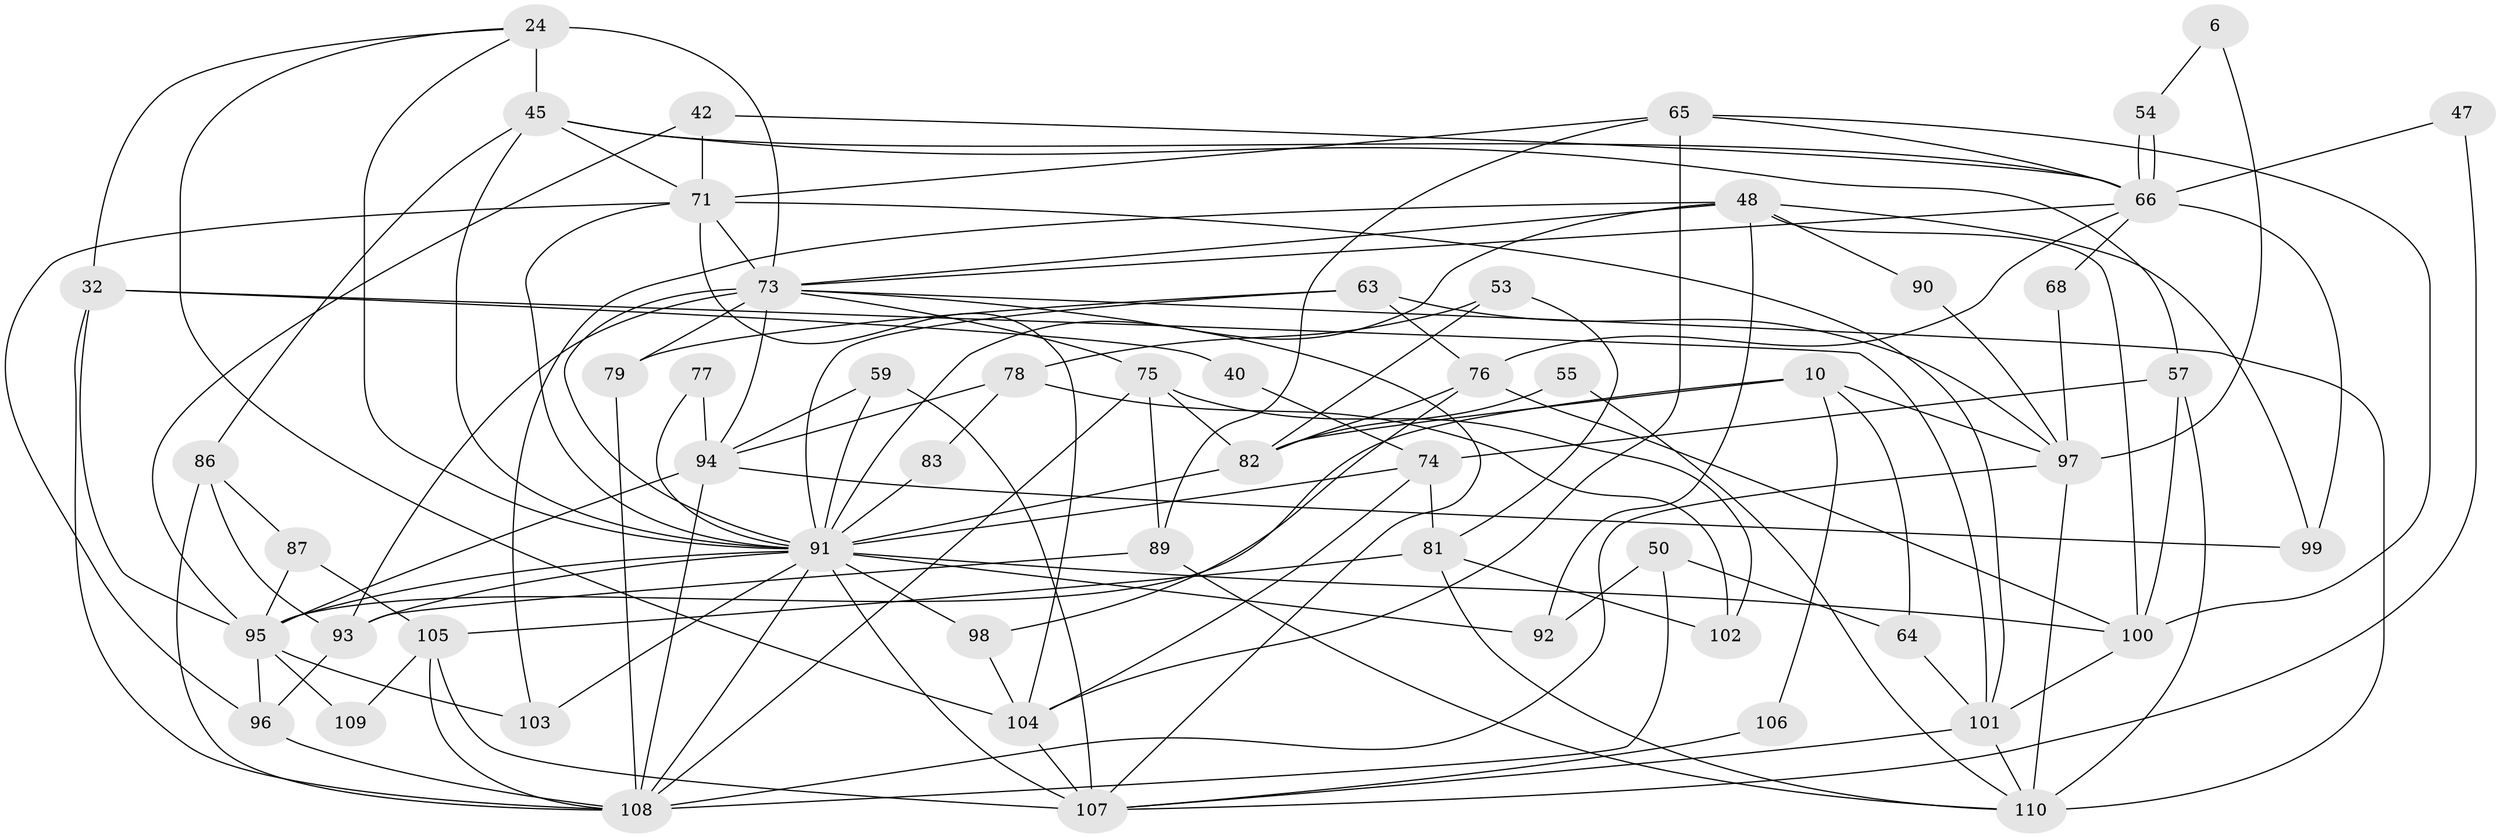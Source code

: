// original degree distribution, {9: 0.00909090909090909, 4: 0.22727272727272727, 5: 0.15454545454545454, 3: 0.2818181818181818, 2: 0.16363636363636364, 7: 0.045454545454545456, 6: 0.1, 8: 0.01818181818181818}
// Generated by graph-tools (version 1.1) at 2025/49/03/09/25 04:49:29]
// undirected, 55 vertices, 133 edges
graph export_dot {
graph [start="1"]
  node [color=gray90,style=filled];
  6;
  10;
  24 [super="+8"];
  32 [super="+16+25"];
  40;
  42;
  45;
  47;
  48;
  50;
  53 [super="+44"];
  54;
  55;
  57;
  59;
  63 [super="+34"];
  64;
  65 [super="+22+52"];
  66 [super="+58"];
  68;
  71 [super="+69"];
  73 [super="+41"];
  74 [super="+5"];
  75;
  76 [super="+61"];
  77;
  78 [super="+17"];
  79;
  81;
  82 [super="+18+20"];
  83;
  86 [super="+31"];
  87;
  89 [super="+13"];
  90;
  91 [super="+37+51+72"];
  92;
  93 [super="+38"];
  94 [super="+36"];
  95 [super="+30"];
  96 [super="+2+88"];
  97 [super="+28"];
  98;
  99;
  100 [super="+60+21+19"];
  101 [super="+46+84"];
  102;
  103 [super="+35"];
  104 [super="+85"];
  105 [super="+9"];
  106;
  107 [super="+80+70"];
  108 [super="+62+33"];
  109;
  110 [super="+43"];
  6 -- 54;
  6 -- 97;
  10 -- 95 [weight=2];
  10 -- 64;
  10 -- 97 [weight=2];
  10 -- 106;
  10 -- 82;
  24 -- 45 [weight=2];
  24 -- 91;
  24 -- 32;
  24 -- 104;
  24 -- 73 [weight=2];
  32 -- 108;
  32 -- 95 [weight=3];
  32 -- 40;
  32 -- 101;
  40 -- 74;
  42 -- 66;
  42 -- 95;
  42 -- 71;
  45 -- 57;
  45 -- 71;
  45 -- 66;
  45 -- 86;
  45 -- 91;
  47 -- 66;
  47 -- 107;
  48 -- 92;
  48 -- 90;
  48 -- 91;
  48 -- 99;
  48 -- 103 [weight=2];
  48 -- 73;
  48 -- 100;
  50 -- 64;
  50 -- 92;
  50 -- 108;
  53 -- 81;
  53 -- 78;
  53 -- 82;
  54 -- 66 [weight=2];
  54 -- 66;
  55 -- 82;
  55 -- 110;
  57 -- 74;
  57 -- 110;
  57 -- 100;
  59 -- 94;
  59 -- 107;
  59 -- 91;
  63 -- 97;
  63 -- 79;
  63 -- 91;
  63 -- 76;
  64 -- 101;
  65 -- 104 [weight=2];
  65 -- 71;
  65 -- 66;
  65 -- 89;
  65 -- 100 [weight=2];
  66 -- 68;
  66 -- 76;
  66 -- 99;
  66 -- 73;
  68 -- 97;
  71 -- 73 [weight=2];
  71 -- 96;
  71 -- 91;
  71 -- 104;
  71 -- 101 [weight=2];
  73 -- 93;
  73 -- 110 [weight=2];
  73 -- 75;
  73 -- 107;
  73 -- 79;
  73 -- 94;
  73 -- 91;
  74 -- 91 [weight=4];
  74 -- 81;
  74 -- 104;
  75 -- 108;
  75 -- 102;
  75 -- 89;
  75 -- 82;
  76 -- 98 [weight=2];
  76 -- 82;
  76 -- 100;
  77 -- 94;
  77 -- 91;
  78 -- 94 [weight=2];
  78 -- 102;
  78 -- 83;
  79 -- 108;
  81 -- 105;
  81 -- 102;
  81 -- 110;
  82 -- 91 [weight=3];
  83 -- 91;
  86 -- 93;
  86 -- 87;
  86 -- 108;
  87 -- 95;
  87 -- 105;
  89 -- 93;
  89 -- 110;
  90 -- 97;
  91 -- 100 [weight=3];
  91 -- 108 [weight=2];
  91 -- 93;
  91 -- 107 [weight=2];
  91 -- 98;
  91 -- 103 [weight=2];
  91 -- 92;
  91 -- 95;
  93 -- 96 [weight=2];
  94 -- 95;
  94 -- 99;
  94 -- 108;
  95 -- 96;
  95 -- 103;
  95 -- 109;
  96 -- 108 [weight=2];
  97 -- 110;
  97 -- 108;
  98 -- 104 [weight=2];
  100 -- 101;
  101 -- 110;
  101 -- 107 [weight=2];
  104 -- 107 [weight=2];
  105 -- 109;
  105 -- 108;
  105 -- 107;
  106 -- 107;
}
